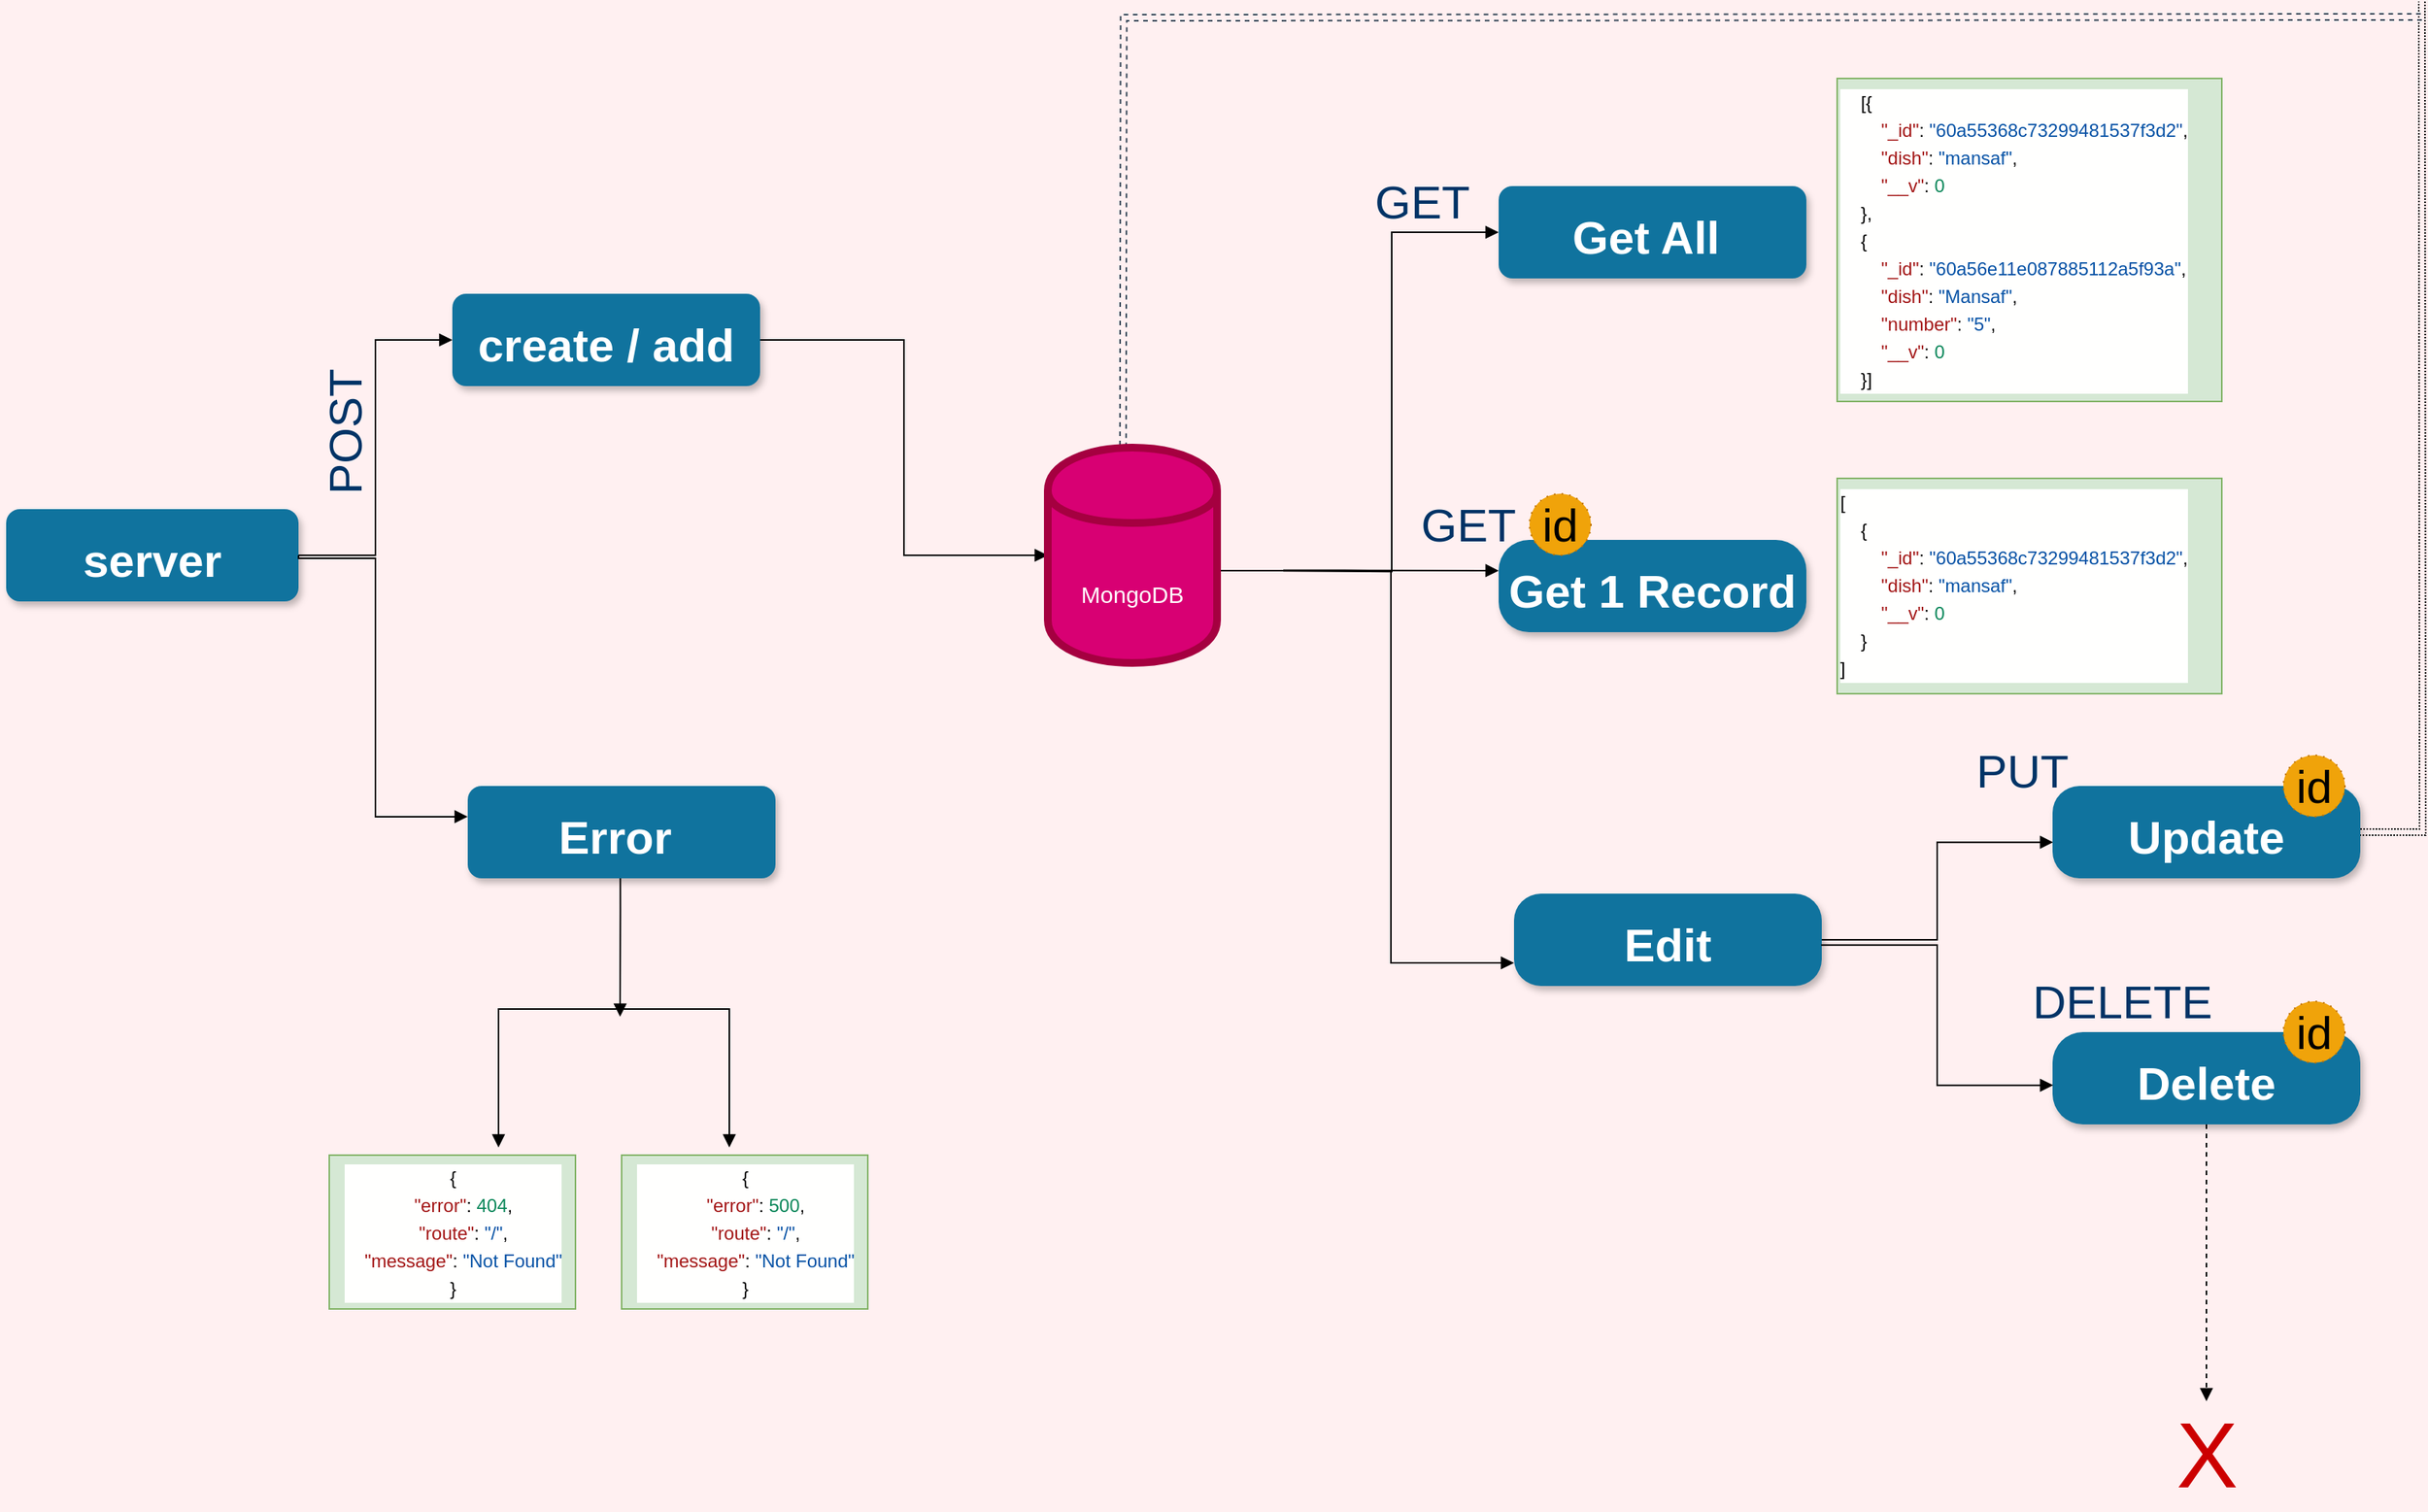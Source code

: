 <mxfile version="14.6.13" type="github">
  <diagram name="Page-1" id="97916047-d0de-89f5-080d-49f4d83e522f">
    <mxGraphModel dx="2753" dy="2993.5" grid="0" gridSize="10" guides="1" tooltips="1" connect="1" arrows="1" fold="1" page="1" pageScale="1.5" pageWidth="1169" pageHeight="827" background="#FFF0F1" math="0" shadow="0">
      <root>
        <mxCell id="0" />
        <mxCell id="1" parent="0" />
        <mxCell id="PV5sUfWEy3b5upHymSjm-75" style="edgeStyle=orthogonalEdgeStyle;rounded=0;orthogonalLoop=1;jettySize=auto;html=1;entryX=0;entryY=0.5;entryDx=0;entryDy=0;fontSize=30;endArrow=block;" edge="1" parent="1" source="2" target="PV5sUfWEy3b5upHymSjm-64">
          <mxGeometry relative="1" as="geometry" />
        </mxCell>
        <mxCell id="2" value="server" style="rounded=1;fillColor=#10739E;strokeColor=none;shadow=1;gradientColor=none;fontStyle=1;fontColor=#FFFFFF;fontSize=30;strokeWidth=9;" parent="1" vertex="1">
          <mxGeometry x="90" y="310" width="190" height="60" as="geometry" />
        </mxCell>
        <mxCell id="PV5sUfWEy3b5upHymSjm-63" value="Error " style="rounded=1;fillColor=#10739E;strokeColor=none;shadow=1;gradientColor=none;fontStyle=1;fontColor=#FFFFFF;fontSize=30;" vertex="1" parent="1">
          <mxGeometry x="390" y="490" width="200" height="60" as="geometry" />
        </mxCell>
        <mxCell id="PV5sUfWEy3b5upHymSjm-83" style="edgeStyle=orthogonalEdgeStyle;rounded=0;orthogonalLoop=1;jettySize=auto;html=1;fontSize=30;endArrow=block;entryX=0;entryY=0.5;entryDx=0;entryDy=0;" edge="1" parent="1" source="PV5sUfWEy3b5upHymSjm-64" target="PV5sUfWEy3b5upHymSjm-107">
          <mxGeometry relative="1" as="geometry">
            <mxPoint x="740" y="400" as="targetPoint" />
          </mxGeometry>
        </mxCell>
        <mxCell id="PV5sUfWEy3b5upHymSjm-64" value="create / add" style="rounded=1;fillColor=#10739E;strokeColor=none;shadow=1;gradientColor=none;fontStyle=1;fontColor=#FFFFFF;fontSize=30;" vertex="1" parent="1">
          <mxGeometry x="380" y="170" width="200" height="60" as="geometry" />
        </mxCell>
        <mxCell id="PV5sUfWEy3b5upHymSjm-84" style="edgeStyle=orthogonalEdgeStyle;rounded=0;orthogonalLoop=1;jettySize=auto;html=1;fontSize=30;endArrow=block;entryX=0;entryY=0.5;entryDx=0;entryDy=0;entryPerimeter=0;" edge="1" parent="1" target="PV5sUfWEy3b5upHymSjm-70">
          <mxGeometry relative="1" as="geometry">
            <mxPoint x="980" y="350" as="targetPoint" />
            <mxPoint x="920" y="350.1" as="sourcePoint" />
          </mxGeometry>
        </mxCell>
        <mxCell id="PV5sUfWEy3b5upHymSjm-87" style="edgeStyle=orthogonalEdgeStyle;rounded=0;orthogonalLoop=1;jettySize=auto;html=1;fontSize=30;endArrow=block;entryX=0.002;entryY=0.61;entryDx=0;entryDy=0;entryPerimeter=0;" edge="1" parent="1" source="PV5sUfWEy3b5upHymSjm-68" target="PV5sUfWEy3b5upHymSjm-72">
          <mxGeometry relative="1" as="geometry">
            <mxPoint x="1320.0" y="590.0" as="targetPoint" />
            <Array as="points">
              <mxPoint x="1345" y="590" />
              <mxPoint x="1345" y="527" />
            </Array>
          </mxGeometry>
        </mxCell>
        <mxCell id="PV5sUfWEy3b5upHymSjm-68" value="Edit" style="rounded=1;fillColor=#10739E;strokeColor=none;shadow=1;gradientColor=none;fontStyle=1;fontColor=#FFFFFF;fontSize=30;arcSize=29;" vertex="1" parent="1">
          <mxGeometry x="1070" y="560" width="200" height="60" as="geometry" />
        </mxCell>
        <mxCell id="PV5sUfWEy3b5upHymSjm-69" value="Get 1 Record" style="rounded=1;fillColor=#10739E;strokeColor=none;shadow=1;gradientColor=none;fontStyle=1;fontColor=#FFFFFF;fontSize=30;arcSize=33;" vertex="1" parent="1">
          <mxGeometry x="1060" y="330" width="200" height="60" as="geometry" />
        </mxCell>
        <mxCell id="PV5sUfWEy3b5upHymSjm-70" value="Get All " style="rounded=1;fillColor=#10739E;strokeColor=none;shadow=1;gradientColor=none;fontStyle=1;fontColor=#FFFFFF;fontSize=30;" vertex="1" parent="1">
          <mxGeometry x="1060" y="100" width="200" height="60" as="geometry" />
        </mxCell>
        <mxCell id="PV5sUfWEy3b5upHymSjm-103" style="edgeStyle=orthogonalEdgeStyle;rounded=0;orthogonalLoop=1;jettySize=auto;html=1;fontSize=30;endArrow=block;dashed=1;" edge="1" parent="1" source="PV5sUfWEy3b5upHymSjm-71">
          <mxGeometry relative="1" as="geometry">
            <mxPoint x="1520" y="890" as="targetPoint" />
          </mxGeometry>
        </mxCell>
        <mxCell id="PV5sUfWEy3b5upHymSjm-71" value="Delete" style="rounded=1;fillColor=#10739E;strokeColor=none;shadow=1;gradientColor=none;fontStyle=1;fontColor=#FFFFFF;fontSize=30;arcSize=33;" vertex="1" parent="1">
          <mxGeometry x="1420" y="650" width="200" height="60" as="geometry" />
        </mxCell>
        <mxCell id="PV5sUfWEy3b5upHymSjm-97" style="edgeStyle=orthogonalEdgeStyle;rounded=0;orthogonalLoop=1;jettySize=auto;html=1;fontSize=30;endArrow=block;shape=link;dashed=1;dashPattern=1 1;" edge="1" parent="1" source="PV5sUfWEy3b5upHymSjm-72">
          <mxGeometry relative="1" as="geometry">
            <mxPoint x="1660" y="-20" as="targetPoint" />
          </mxGeometry>
        </mxCell>
        <mxCell id="PV5sUfWEy3b5upHymSjm-72" value="Update" style="rounded=1;fillColor=#10739E;strokeColor=none;shadow=1;gradientColor=none;fontStyle=1;fontColor=#FFFFFF;fontSize=30;arcSize=29;" vertex="1" parent="1">
          <mxGeometry x="1420" y="490" width="200" height="60" as="geometry" />
        </mxCell>
        <mxCell id="PV5sUfWEy3b5upHymSjm-76" style="edgeStyle=orthogonalEdgeStyle;rounded=0;orthogonalLoop=1;jettySize=auto;html=1;fontSize=30;endArrow=block;exitX=1;exitY=0.5;exitDx=0;exitDy=0;entryX=0;entryY=0.333;entryDx=0;entryDy=0;entryPerimeter=0;" edge="1" parent="1" source="2" target="PV5sUfWEy3b5upHymSjm-63">
          <mxGeometry relative="1" as="geometry">
            <mxPoint x="290.0" y="440" as="sourcePoint" />
            <mxPoint x="340" y="510" as="targetPoint" />
            <Array as="points">
              <mxPoint x="280" y="342" />
              <mxPoint x="330" y="342" />
              <mxPoint x="330" y="510" />
            </Array>
          </mxGeometry>
        </mxCell>
        <mxCell id="PV5sUfWEy3b5upHymSjm-81" style="edgeStyle=orthogonalEdgeStyle;rounded=0;orthogonalLoop=1;jettySize=auto;html=1;fontSize=30;endArrow=block;" edge="1" parent="1">
          <mxGeometry relative="1" as="geometry">
            <mxPoint x="489" y="640" as="targetPoint" />
            <mxPoint x="489.17" y="550" as="sourcePoint" />
            <Array as="points">
              <mxPoint x="489" y="570" />
              <mxPoint x="489" y="570" />
            </Array>
          </mxGeometry>
        </mxCell>
        <mxCell id="PV5sUfWEy3b5upHymSjm-85" style="edgeStyle=orthogonalEdgeStyle;rounded=0;orthogonalLoop=1;jettySize=auto;html=1;fontSize=30;endArrow=block;" edge="1" parent="1">
          <mxGeometry relative="1" as="geometry">
            <mxPoint x="1060" y="350" as="targetPoint" />
            <mxPoint x="920" y="349.76" as="sourcePoint" />
            <Array as="points">
              <mxPoint x="960" y="349.76" />
              <mxPoint x="960" y="349.76" />
            </Array>
          </mxGeometry>
        </mxCell>
        <mxCell id="PV5sUfWEy3b5upHymSjm-86" style="edgeStyle=orthogonalEdgeStyle;rounded=0;orthogonalLoop=1;jettySize=auto;html=1;fontSize=30;endArrow=block;entryX=0;entryY=0.75;entryDx=0;entryDy=0;exitX=1;exitY=0.5;exitDx=0;exitDy=0;" edge="1" parent="1" source="PV5sUfWEy3b5upHymSjm-107" target="PV5sUfWEy3b5upHymSjm-68">
          <mxGeometry relative="1" as="geometry">
            <mxPoint x="980" y="349.5" as="targetPoint" />
            <mxPoint x="920" y="349.5" as="sourcePoint" />
            <Array as="points">
              <mxPoint x="877" y="350" />
              <mxPoint x="990" y="350" />
              <mxPoint x="990" y="605" />
            </Array>
          </mxGeometry>
        </mxCell>
        <mxCell id="PV5sUfWEy3b5upHymSjm-88" style="edgeStyle=orthogonalEdgeStyle;rounded=0;orthogonalLoop=1;jettySize=auto;html=1;fontSize=30;endArrow=block;entryX=0.002;entryY=0.576;entryDx=0;entryDy=0;entryPerimeter=0;" edge="1" parent="1" target="PV5sUfWEy3b5upHymSjm-71">
          <mxGeometry relative="1" as="geometry">
            <mxPoint x="1420.0" y="530.0" as="targetPoint" />
            <mxPoint x="1269.6" y="593.4" as="sourcePoint" />
            <Array as="points">
              <mxPoint x="1345" y="593" />
              <mxPoint x="1345" y="685" />
            </Array>
          </mxGeometry>
        </mxCell>
        <mxCell id="PV5sUfWEy3b5upHymSjm-89" style="edgeStyle=orthogonalEdgeStyle;rounded=0;orthogonalLoop=1;jettySize=auto;html=1;fontSize=30;endArrow=block;" edge="1" parent="1">
          <mxGeometry relative="1" as="geometry">
            <mxPoint x="410" y="725.0" as="targetPoint" />
            <mxPoint x="490" y="635" as="sourcePoint" />
            <Array as="points">
              <mxPoint x="410" y="655" />
              <mxPoint x="410" y="655" />
            </Array>
          </mxGeometry>
        </mxCell>
        <mxCell id="PV5sUfWEy3b5upHymSjm-90" style="edgeStyle=orthogonalEdgeStyle;rounded=0;orthogonalLoop=1;jettySize=auto;html=1;fontSize=30;endArrow=block;" edge="1" parent="1">
          <mxGeometry relative="1" as="geometry">
            <mxPoint x="560" y="725.0" as="targetPoint" />
            <mxPoint x="490" y="635" as="sourcePoint" />
            <Array as="points">
              <mxPoint x="560" y="655" />
              <mxPoint x="560" y="655" />
            </Array>
          </mxGeometry>
        </mxCell>
        <mxCell id="PV5sUfWEy3b5upHymSjm-93" value="&lt;div style=&quot;background-color: rgb(255 , 255 , 254) ; font-size: 12px ; line-height: 18px&quot;&gt;&lt;div&gt;{&lt;/div&gt;&lt;div&gt;&amp;nbsp;&amp;nbsp;&amp;nbsp;&amp;nbsp;&lt;span style=&quot;color: #a31515&quot;&gt;&quot;error&quot;&lt;/span&gt;:&amp;nbsp;&lt;span style=&quot;color: #098658&quot;&gt;404&lt;/span&gt;,&lt;/div&gt;&lt;div&gt;&amp;nbsp;&amp;nbsp;&amp;nbsp;&amp;nbsp;&lt;span style=&quot;color: #a31515&quot;&gt;&quot;route&quot;&lt;/span&gt;:&amp;nbsp;&lt;span style=&quot;color: #0451a5&quot;&gt;&quot;/&quot;&lt;/span&gt;,&lt;/div&gt;&lt;div&gt;&amp;nbsp;&amp;nbsp;&amp;nbsp;&amp;nbsp;&lt;span style=&quot;color: #a31515&quot;&gt;&quot;message&quot;&lt;/span&gt;:&amp;nbsp;&lt;span style=&quot;color: #0451a5&quot;&gt;&quot;Not&amp;nbsp;Found&quot;&lt;/span&gt;&lt;/div&gt;&lt;div&gt;}&lt;/div&gt;&lt;/div&gt;" style="text;html=1;align=center;verticalAlign=middle;resizable=0;points=[];autosize=1;strokeColor=#82b366;fontSize=30;fillColor=#d5e8d4;" vertex="1" parent="1">
          <mxGeometry x="300" y="730" width="160" height="100" as="geometry" />
        </mxCell>
        <mxCell id="PV5sUfWEy3b5upHymSjm-94" value="&lt;div style=&quot;background-color: rgb(255 , 255 , 254) ; font-size: 12px ; line-height: 18px&quot;&gt;&lt;div&gt;{&lt;/div&gt;&lt;div&gt;&amp;nbsp;&amp;nbsp;&amp;nbsp;&amp;nbsp;&lt;span style=&quot;color: #a31515&quot;&gt;&quot;error&quot;&lt;/span&gt;:&amp;nbsp;&lt;span style=&quot;color: #098658&quot;&gt;500&lt;/span&gt;,&lt;/div&gt;&lt;div&gt;&amp;nbsp;&amp;nbsp;&amp;nbsp;&amp;nbsp;&lt;span style=&quot;color: #a31515&quot;&gt;&quot;route&quot;&lt;/span&gt;:&amp;nbsp;&lt;span style=&quot;color: #0451a5&quot;&gt;&quot;/&quot;&lt;/span&gt;,&lt;/div&gt;&lt;div&gt;&amp;nbsp;&amp;nbsp;&amp;nbsp;&amp;nbsp;&lt;span style=&quot;color: #a31515&quot;&gt;&quot;message&quot;&lt;/span&gt;:&amp;nbsp;&lt;span style=&quot;color: #0451a5&quot;&gt;&quot;Not&amp;nbsp;Found&quot;&lt;/span&gt;&lt;/div&gt;&lt;div&gt;}&lt;/div&gt;&lt;/div&gt;" style="text;html=1;align=center;verticalAlign=middle;resizable=0;points=[];autosize=1;strokeColor=#82b366;fontSize=30;fillColor=#d5e8d4;" vertex="1" parent="1">
          <mxGeometry x="490" y="730" width="160" height="100" as="geometry" />
        </mxCell>
        <mxCell id="PV5sUfWEy3b5upHymSjm-95" value="&lt;div style=&quot;color: rgb(0 , 0 , 0) ; background-color: rgb(255 , 255 , 254) ; font-weight: normal ; font-size: 12px ; line-height: 18px&quot;&gt;&lt;div&gt;&lt;span style=&quot;color: #000000&quot;&gt;&amp;nbsp; &amp;nbsp; [{&lt;/span&gt;&lt;/div&gt;&lt;div&gt;&lt;span style=&quot;color: #000000&quot;&gt;&amp;nbsp;&amp;nbsp;&amp;nbsp;&amp;nbsp;&amp;nbsp;&amp;nbsp;&amp;nbsp;&amp;nbsp;&lt;/span&gt;&lt;span style=&quot;color: #a31515&quot;&gt;&quot;_id&quot;&lt;/span&gt;&lt;span style=&quot;color: #000000&quot;&gt;:&amp;nbsp;&lt;/span&gt;&lt;span style=&quot;color: #0451a5&quot;&gt;&quot;60a55368c73299481537f3d2&quot;&lt;/span&gt;&lt;span style=&quot;color: #000000&quot;&gt;,&lt;/span&gt;&lt;/div&gt;&lt;div&gt;&lt;span style=&quot;color: #000000&quot;&gt;&amp;nbsp;&amp;nbsp;&amp;nbsp;&amp;nbsp;&amp;nbsp;&amp;nbsp;&amp;nbsp;&amp;nbsp;&lt;/span&gt;&lt;span style=&quot;color: #a31515&quot;&gt;&quot;dish&quot;&lt;/span&gt;&lt;span style=&quot;color: #000000&quot;&gt;:&amp;nbsp;&lt;/span&gt;&lt;span style=&quot;color: #0451a5&quot;&gt;&quot;mansaf&quot;&lt;/span&gt;&lt;span style=&quot;color: #000000&quot;&gt;,&lt;/span&gt;&lt;/div&gt;&lt;div&gt;&lt;span style=&quot;color: #000000&quot;&gt;&amp;nbsp;&amp;nbsp;&amp;nbsp;&amp;nbsp;&amp;nbsp;&amp;nbsp;&amp;nbsp;&amp;nbsp;&lt;/span&gt;&lt;span style=&quot;color: #a31515&quot;&gt;&quot;__v&quot;&lt;/span&gt;&lt;span style=&quot;color: #000000&quot;&gt;:&amp;nbsp;&lt;/span&gt;&lt;span style=&quot;color: #098658&quot;&gt;0&lt;/span&gt;&lt;/div&gt;&lt;div&gt;&lt;span style=&quot;color: #000000&quot;&gt;&amp;nbsp;&amp;nbsp;&amp;nbsp;&amp;nbsp;},&lt;/span&gt;&lt;/div&gt;&lt;div&gt;&lt;span style=&quot;color: #000000&quot;&gt;&amp;nbsp;&amp;nbsp;&amp;nbsp;&amp;nbsp;{&lt;/span&gt;&lt;/div&gt;&lt;div&gt;&lt;span style=&quot;color: #000000&quot;&gt;&amp;nbsp;&amp;nbsp;&amp;nbsp;&amp;nbsp;&amp;nbsp;&amp;nbsp;&amp;nbsp;&amp;nbsp;&lt;/span&gt;&lt;span style=&quot;color: #a31515&quot;&gt;&quot;_id&quot;&lt;/span&gt;&lt;span style=&quot;color: #000000&quot;&gt;:&amp;nbsp;&lt;/span&gt;&lt;span style=&quot;color: #0451a5&quot;&gt;&quot;60a56e11e087885112a5f93a&quot;&lt;/span&gt;&lt;span style=&quot;color: #000000&quot;&gt;,&lt;/span&gt;&lt;/div&gt;&lt;div&gt;&lt;span style=&quot;color: #000000&quot;&gt;&amp;nbsp;&amp;nbsp;&amp;nbsp;&amp;nbsp;&amp;nbsp;&amp;nbsp;&amp;nbsp;&amp;nbsp;&lt;/span&gt;&lt;span style=&quot;color: #a31515&quot;&gt;&quot;dish&quot;&lt;/span&gt;&lt;span style=&quot;color: #000000&quot;&gt;:&amp;nbsp;&lt;/span&gt;&lt;span style=&quot;color: #0451a5&quot;&gt;&quot;Mansaf&quot;&lt;/span&gt;&lt;span style=&quot;color: #000000&quot;&gt;,&lt;/span&gt;&lt;/div&gt;&lt;div&gt;&lt;span style=&quot;color: #000000&quot;&gt;&amp;nbsp;&amp;nbsp;&amp;nbsp;&amp;nbsp;&amp;nbsp;&amp;nbsp;&amp;nbsp;&amp;nbsp;&lt;/span&gt;&lt;span style=&quot;color: #a31515&quot;&gt;&quot;number&quot;&lt;/span&gt;&lt;span style=&quot;color: #000000&quot;&gt;:&amp;nbsp;&lt;/span&gt;&lt;span style=&quot;color: #0451a5&quot;&gt;&quot;5&quot;&lt;/span&gt;&lt;span style=&quot;color: #000000&quot;&gt;,&lt;/span&gt;&lt;/div&gt;&lt;div&gt;&lt;span style=&quot;color: #000000&quot;&gt;&amp;nbsp;&amp;nbsp;&amp;nbsp;&amp;nbsp;&amp;nbsp;&amp;nbsp;&amp;nbsp;&amp;nbsp;&lt;/span&gt;&lt;span style=&quot;color: #a31515&quot;&gt;&quot;__v&quot;&lt;/span&gt;&lt;span style=&quot;color: #000000&quot;&gt;:&amp;nbsp;&lt;/span&gt;&lt;span style=&quot;color: #098658&quot;&gt;0&lt;/span&gt;&lt;/div&gt;&lt;div&gt;&lt;span style=&quot;color: #000000&quot;&gt;&amp;nbsp;&amp;nbsp;&amp;nbsp;&amp;nbsp;}]&lt;/span&gt;&lt;/div&gt;&lt;/div&gt;" style="text;whiteSpace=wrap;html=1;fontSize=30;fillColor=#d5e8d4;strokeColor=#82b366;" vertex="1" parent="1">
          <mxGeometry x="1280" y="30" width="250" height="210" as="geometry" />
        </mxCell>
        <mxCell id="PV5sUfWEy3b5upHymSjm-96" value="&lt;div style=&quot;color: rgb(0, 0, 0); background-color: rgb(255, 255, 254); font-weight: normal; font-size: 12px; line-height: 18px;&quot;&gt;&lt;div&gt;&lt;span style=&quot;color: #000000&quot;&gt;[&lt;/span&gt;&lt;/div&gt;&lt;div&gt;&lt;span style=&quot;color: #000000&quot;&gt;&amp;nbsp;&amp;nbsp;&amp;nbsp;&amp;nbsp;{&lt;/span&gt;&lt;/div&gt;&lt;div&gt;&lt;span style=&quot;color: #000000&quot;&gt;&amp;nbsp;&amp;nbsp;&amp;nbsp;&amp;nbsp;&amp;nbsp;&amp;nbsp;&amp;nbsp;&amp;nbsp;&lt;/span&gt;&lt;span style=&quot;color: #a31515&quot;&gt;&quot;_id&quot;&lt;/span&gt;&lt;span style=&quot;color: #000000&quot;&gt;:&amp;nbsp;&lt;/span&gt;&lt;span style=&quot;color: #0451a5&quot;&gt;&quot;60a55368c73299481537f3d2&quot;&lt;/span&gt;&lt;span style=&quot;color: #000000&quot;&gt;,&lt;/span&gt;&lt;/div&gt;&lt;div&gt;&lt;span style=&quot;color: #000000&quot;&gt;&amp;nbsp;&amp;nbsp;&amp;nbsp;&amp;nbsp;&amp;nbsp;&amp;nbsp;&amp;nbsp;&amp;nbsp;&lt;/span&gt;&lt;span style=&quot;color: #a31515&quot;&gt;&quot;dish&quot;&lt;/span&gt;&lt;span style=&quot;color: #000000&quot;&gt;:&amp;nbsp;&lt;/span&gt;&lt;span style=&quot;color: #0451a5&quot;&gt;&quot;mansaf&quot;&lt;/span&gt;&lt;span style=&quot;color: #000000&quot;&gt;,&lt;/span&gt;&lt;/div&gt;&lt;div&gt;&lt;span style=&quot;color: #000000&quot;&gt;&amp;nbsp;&amp;nbsp;&amp;nbsp;&amp;nbsp;&amp;nbsp;&amp;nbsp;&amp;nbsp;&amp;nbsp;&lt;/span&gt;&lt;span style=&quot;color: #a31515&quot;&gt;&quot;__v&quot;&lt;/span&gt;&lt;span style=&quot;color: #000000&quot;&gt;:&amp;nbsp;&lt;/span&gt;&lt;span style=&quot;color: #098658&quot;&gt;0&lt;/span&gt;&lt;/div&gt;&lt;div&gt;&lt;span style=&quot;color: #000000&quot;&gt;&amp;nbsp;&amp;nbsp;&amp;nbsp;&amp;nbsp;}&lt;/span&gt;&lt;/div&gt;&lt;div&gt;&lt;span style=&quot;color: #000000&quot;&gt;]&lt;/span&gt;&lt;/div&gt;&lt;/div&gt;" style="text;whiteSpace=wrap;html=1;fontSize=30;fillColor=#d5e8d4;strokeColor=#82b366;" vertex="1" parent="1">
          <mxGeometry x="1280" y="290" width="250" height="140" as="geometry" />
        </mxCell>
        <mxCell id="PV5sUfWEy3b5upHymSjm-100" style="edgeStyle=orthogonalEdgeStyle;rounded=0;orthogonalLoop=1;jettySize=auto;html=1;fontSize=30;endArrow=block;shape=link;entryX=0.479;entryY=-0.158;entryDx=0;entryDy=0;entryPerimeter=0;dashed=1;fillColor=#647687;strokeColor=#314354;" edge="1" parent="1">
          <mxGeometry relative="1" as="geometry">
            <mxPoint x="815.8" y="310.52" as="targetPoint" />
            <mxPoint x="1660" y="-10" as="sourcePoint" />
          </mxGeometry>
        </mxCell>
        <mxCell id="PV5sUfWEy3b5upHymSjm-104" value="&lt;font color=&quot;#cc0000&quot; style=&quot;font-size: 60px&quot;&gt;X&lt;/font&gt;" style="text;html=1;align=center;verticalAlign=middle;resizable=0;points=[];autosize=1;strokeColor=none;fontSize=30;" vertex="1" parent="1">
          <mxGeometry x="1490" y="900" width="60" height="50" as="geometry" />
        </mxCell>
        <mxCell id="PV5sUfWEy3b5upHymSjm-107" value="&lt;font style=&quot;font-size: 15px&quot;&gt;MongoDB&lt;/font&gt;" style="shape=cylinder;whiteSpace=wrap;html=1;boundedLbl=1;backgroundOutline=1;fontSize=30;strokeWidth=5;fillColor=#d80073;strokeColor=#A50040;fontColor=#ffffff;" vertex="1" parent="1">
          <mxGeometry x="767" y="270" width="110" height="140" as="geometry" />
        </mxCell>
        <mxCell id="PV5sUfWEy3b5upHymSjm-109" value="&lt;font color=&quot;#003366&quot;&gt;POST&lt;/font&gt;" style="text;html=1;align=center;verticalAlign=middle;resizable=0;points=[];autosize=1;strokeColor=none;fontSize=30;rotation=-90;" vertex="1" parent="1">
          <mxGeometry x="260" y="240" width="100" height="40" as="geometry" />
        </mxCell>
        <mxCell id="PV5sUfWEy3b5upHymSjm-110" value="&lt;font color=&quot;#003366&quot;&gt;GET&lt;/font&gt;" style="text;html=1;align=center;verticalAlign=middle;resizable=0;points=[];autosize=1;strokeColor=none;fontSize=30;rotation=0;" vertex="1" parent="1">
          <mxGeometry x="970" y="90" width="80" height="40" as="geometry" />
        </mxCell>
        <mxCell id="PV5sUfWEy3b5upHymSjm-113" value="&lt;font color=&quot;#003366&quot;&gt;GET&lt;/font&gt;" style="text;html=1;align=center;verticalAlign=middle;resizable=0;points=[];autosize=1;strokeColor=none;fontSize=30;rotation=0;" vertex="1" parent="1">
          <mxGeometry x="1000" y="300" width="80" height="40" as="geometry" />
        </mxCell>
        <mxCell id="PV5sUfWEy3b5upHymSjm-116" value="id" style="ellipse;whiteSpace=wrap;html=1;dashed=1;dashPattern=1 4;fontSize=30;strokeWidth=1;fillColor=#f0a30a;strokeColor=#BD7000;fontColor=#000000;" vertex="1" parent="1">
          <mxGeometry x="1080" y="300" width="40" height="40" as="geometry" />
        </mxCell>
        <mxCell id="PV5sUfWEy3b5upHymSjm-117" value="&lt;font color=&quot;#003366&quot;&gt;PUT&lt;/font&gt;" style="text;html=1;align=center;verticalAlign=middle;resizable=0;points=[];autosize=1;strokeColor=none;fontSize=30;rotation=0;" vertex="1" parent="1">
          <mxGeometry x="1360" y="460" width="80" height="40" as="geometry" />
        </mxCell>
        <mxCell id="PV5sUfWEy3b5upHymSjm-118" value="id" style="ellipse;whiteSpace=wrap;html=1;dashed=1;dashPattern=1 4;fontSize=30;strokeWidth=1;fillColor=#f0a30a;strokeColor=#BD7000;fontColor=#000000;" vertex="1" parent="1">
          <mxGeometry x="1570" y="470" width="40" height="40" as="geometry" />
        </mxCell>
        <mxCell id="PV5sUfWEy3b5upHymSjm-121" value="&lt;font color=&quot;#003366&quot;&gt;DELETE&lt;/font&gt;" style="text;html=1;align=center;verticalAlign=middle;resizable=0;points=[];autosize=1;strokeColor=none;fontSize=30;rotation=0;" vertex="1" parent="1">
          <mxGeometry x="1400" y="610" width="130" height="40" as="geometry" />
        </mxCell>
        <mxCell id="PV5sUfWEy3b5upHymSjm-122" value="id" style="ellipse;whiteSpace=wrap;html=1;dashed=1;dashPattern=1 4;fontSize=30;strokeWidth=1;fillColor=#f0a30a;strokeColor=#BD7000;fontColor=#000000;" vertex="1" parent="1">
          <mxGeometry x="1570" y="630" width="40" height="40" as="geometry" />
        </mxCell>
      </root>
    </mxGraphModel>
  </diagram>
</mxfile>
